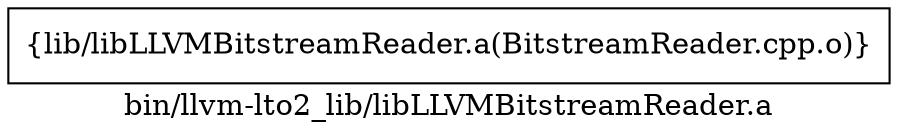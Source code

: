 digraph "bin/llvm-lto2_lib/libLLVMBitstreamReader.a" {
	label="bin/llvm-lto2_lib/libLLVMBitstreamReader.a";
	rankdir=LR;

	Node0x55c4b1895ba8 [shape=record,shape=box,group=0,label="{lib/libLLVMBitstreamReader.a(BitstreamReader.cpp.o)}"];
}
